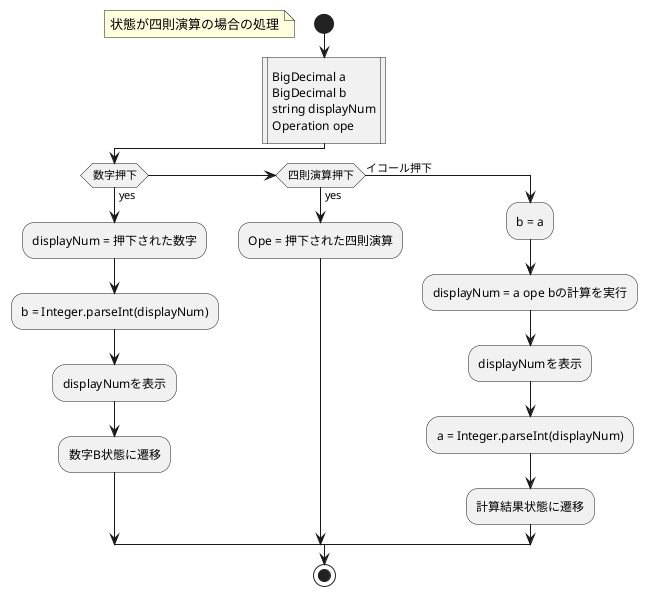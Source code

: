 @startuml
start
floating note left: 状態が四則演算の場合の処理
 :BigDecimal a
 BigDecimal b
 string displayNum
 Operation ope|
if (数字押下) then (yes)
  :displayNum = 押下された数字;
  :b = Integer.parseInt(displayNum);
  :displayNumを表示;
  :数字B状態に遷移;
elseif (四則演算押下) then (yes)
  :Ope = 押下された四則演算;
else (イコール押下)
  :b = a;
  :displayNum = a ope bの計算を実行;
  :displayNumを表示;
  :a = Integer.parseInt(displayNum);
  :計算結果状態に遷移;
endif
stop
@enduml